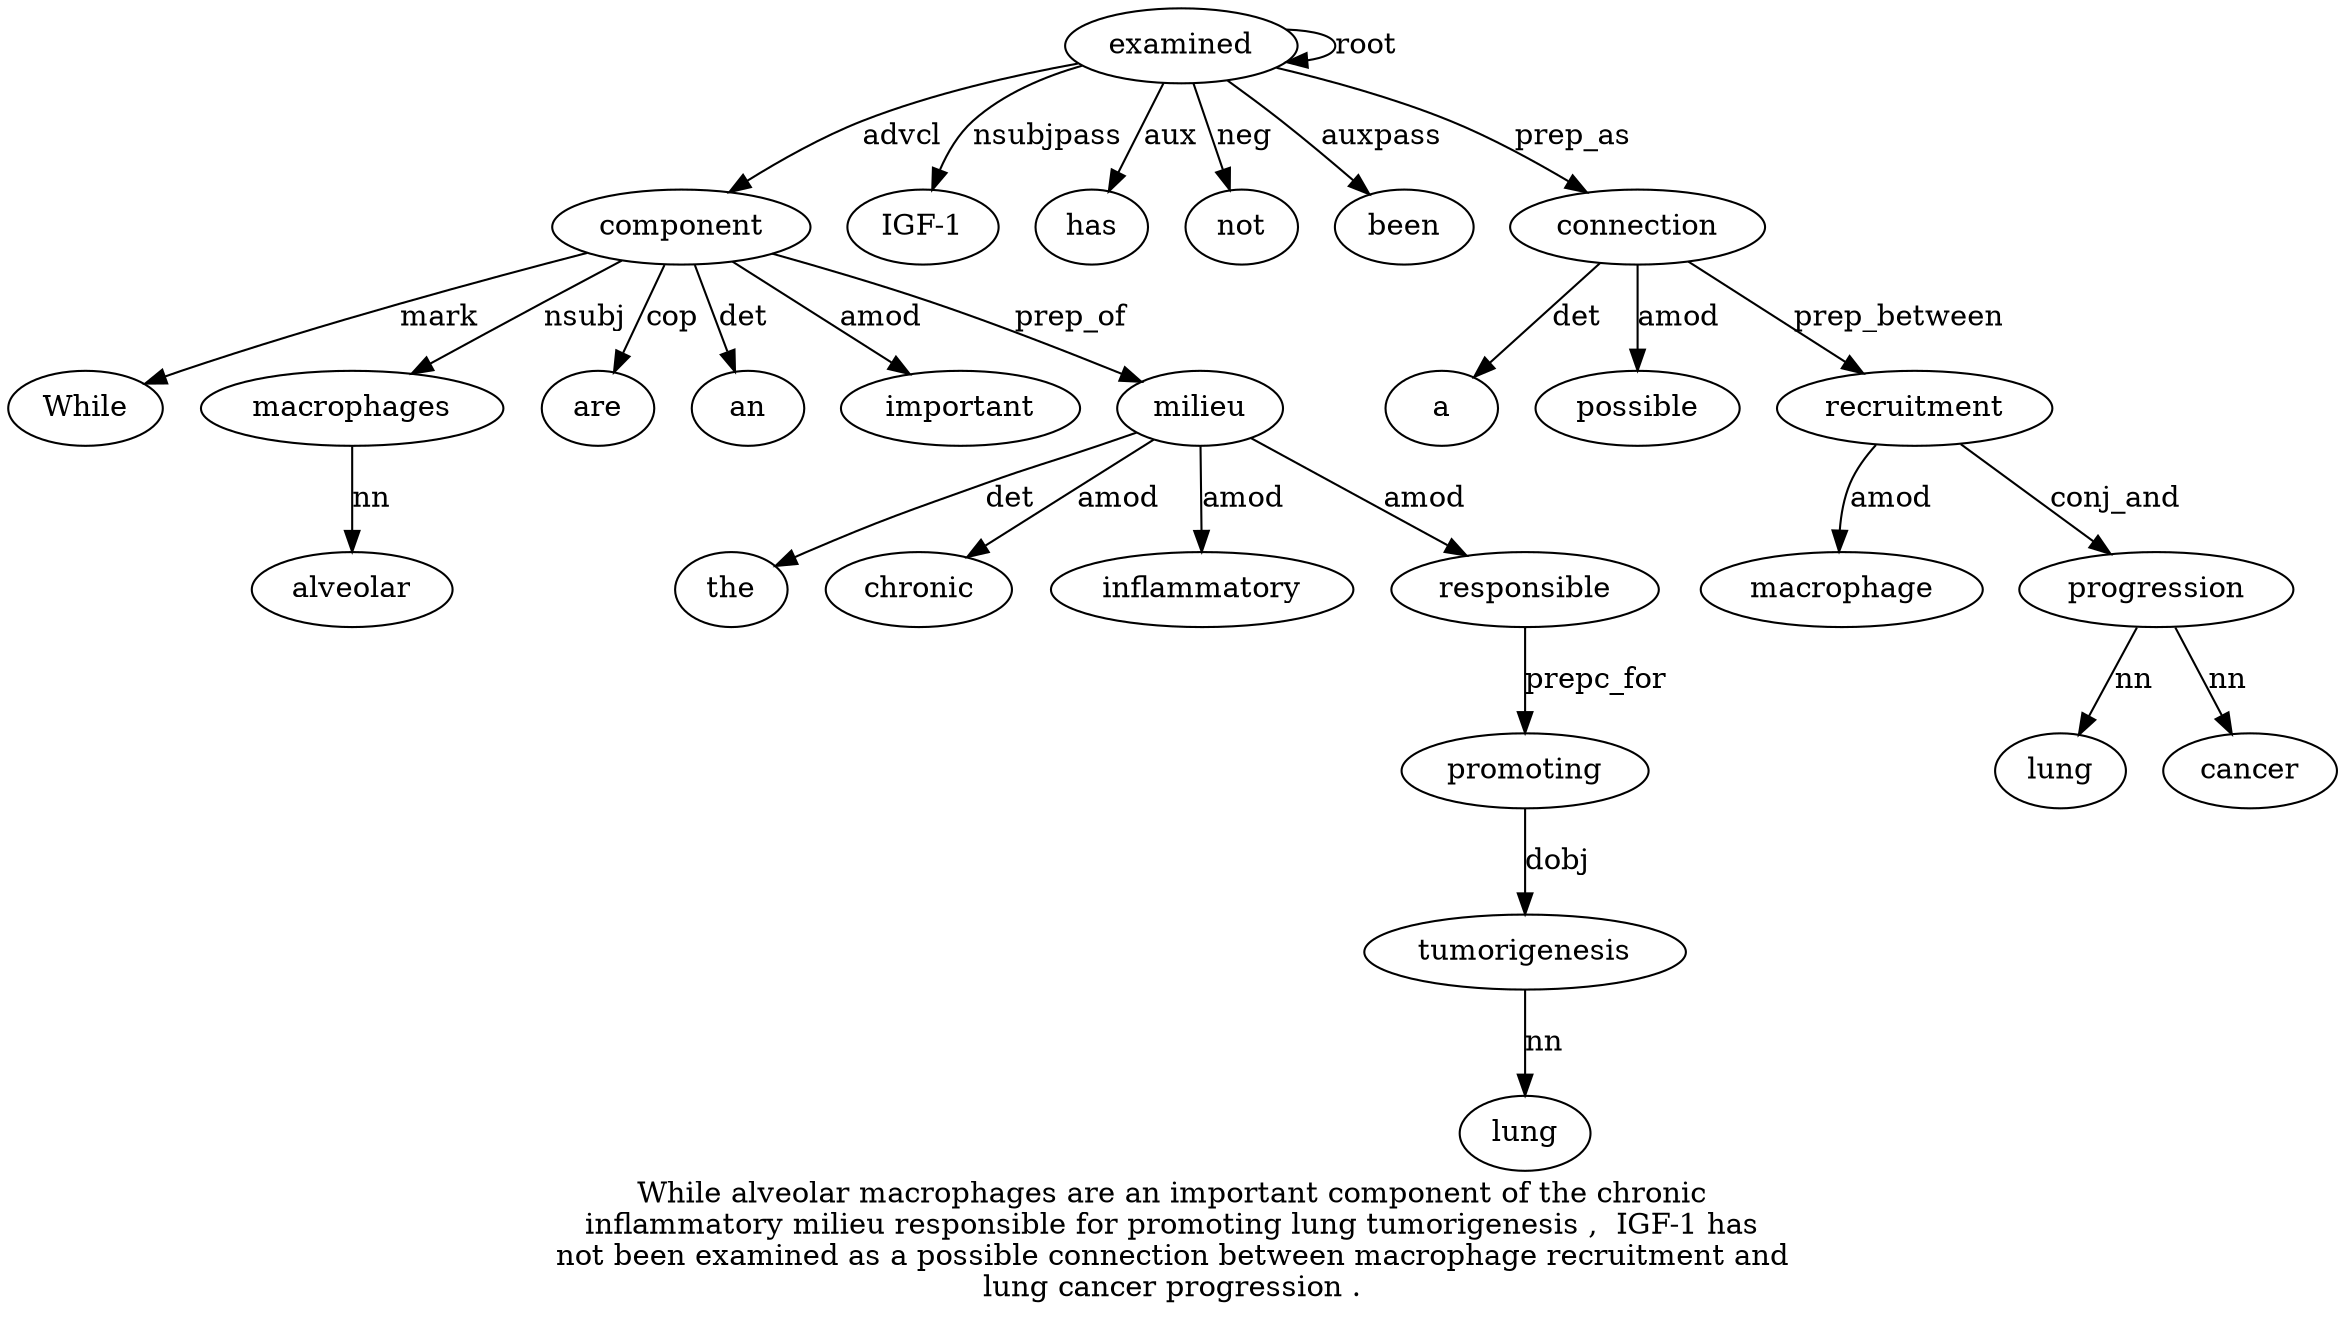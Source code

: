 digraph "While alveolar macrophages are an important component of the chronic inflammatory milieu responsible for promoting lung tumorigenesis ,  IGF-1 has not been examined as a possible connection between macrophage recruitment and lung cancer progression ." {
label="While alveolar macrophages are an important component of the chronic
inflammatory milieu responsible for promoting lung tumorigenesis ,  IGF-1 has
not been examined as a possible connection between macrophage recruitment and
lung cancer progression .";
component7 [style=filled, fillcolor=white, label=component];
While1 [style=filled, fillcolor=white, label=While];
component7 -> While1  [label=mark];
macrophages3 [style=filled, fillcolor=white, label=macrophages];
alveolar2 [style=filled, fillcolor=white, label=alveolar];
macrophages3 -> alveolar2  [label=nn];
component7 -> macrophages3  [label=nsubj];
are4 [style=filled, fillcolor=white, label=are];
component7 -> are4  [label=cop];
an5 [style=filled, fillcolor=white, label=an];
component7 -> an5  [label=det];
important6 [style=filled, fillcolor=white, label=important];
component7 -> important6  [label=amod];
examined23 [style=filled, fillcolor=white, label=examined];
examined23 -> component7  [label=advcl];
milieu12 [style=filled, fillcolor=white, label=milieu];
the9 [style=filled, fillcolor=white, label=the];
milieu12 -> the9  [label=det];
chronic10 [style=filled, fillcolor=white, label=chronic];
milieu12 -> chronic10  [label=amod];
inflammatory11 [style=filled, fillcolor=white, label=inflammatory];
milieu12 -> inflammatory11  [label=amod];
component7 -> milieu12  [label=prep_of];
responsible13 [style=filled, fillcolor=white, label=responsible];
milieu12 -> responsible13  [label=amod];
promoting15 [style=filled, fillcolor=white, label=promoting];
responsible13 -> promoting15  [label=prepc_for];
tumorigenesis17 [style=filled, fillcolor=white, label=tumorigenesis];
lung16 [style=filled, fillcolor=white, label=lung];
tumorigenesis17 -> lung16  [label=nn];
promoting15 -> tumorigenesis17  [label=dobj];
"IGF-19" [style=filled, fillcolor=white, label="IGF-1"];
examined23 -> "IGF-19"  [label=nsubjpass];
has20 [style=filled, fillcolor=white, label=has];
examined23 -> has20  [label=aux];
not21 [style=filled, fillcolor=white, label=not];
examined23 -> not21  [label=neg];
been22 [style=filled, fillcolor=white, label=been];
examined23 -> been22  [label=auxpass];
examined23 -> examined23  [label=root];
connection27 [style=filled, fillcolor=white, label=connection];
a25 [style=filled, fillcolor=white, label=a];
connection27 -> a25  [label=det];
possible26 [style=filled, fillcolor=white, label=possible];
connection27 -> possible26  [label=amod];
examined23 -> connection27  [label=prep_as];
recruitment30 [style=filled, fillcolor=white, label=recruitment];
macrophage29 [style=filled, fillcolor=white, label=macrophage];
recruitment30 -> macrophage29  [label=amod];
connection27 -> recruitment30  [label=prep_between];
progression34 [style=filled, fillcolor=white, label=progression];
lung32 [style=filled, fillcolor=white, label=lung];
progression34 -> lung32  [label=nn];
cancer33 [style=filled, fillcolor=white, label=cancer];
progression34 -> cancer33  [label=nn];
recruitment30 -> progression34  [label=conj_and];
}
